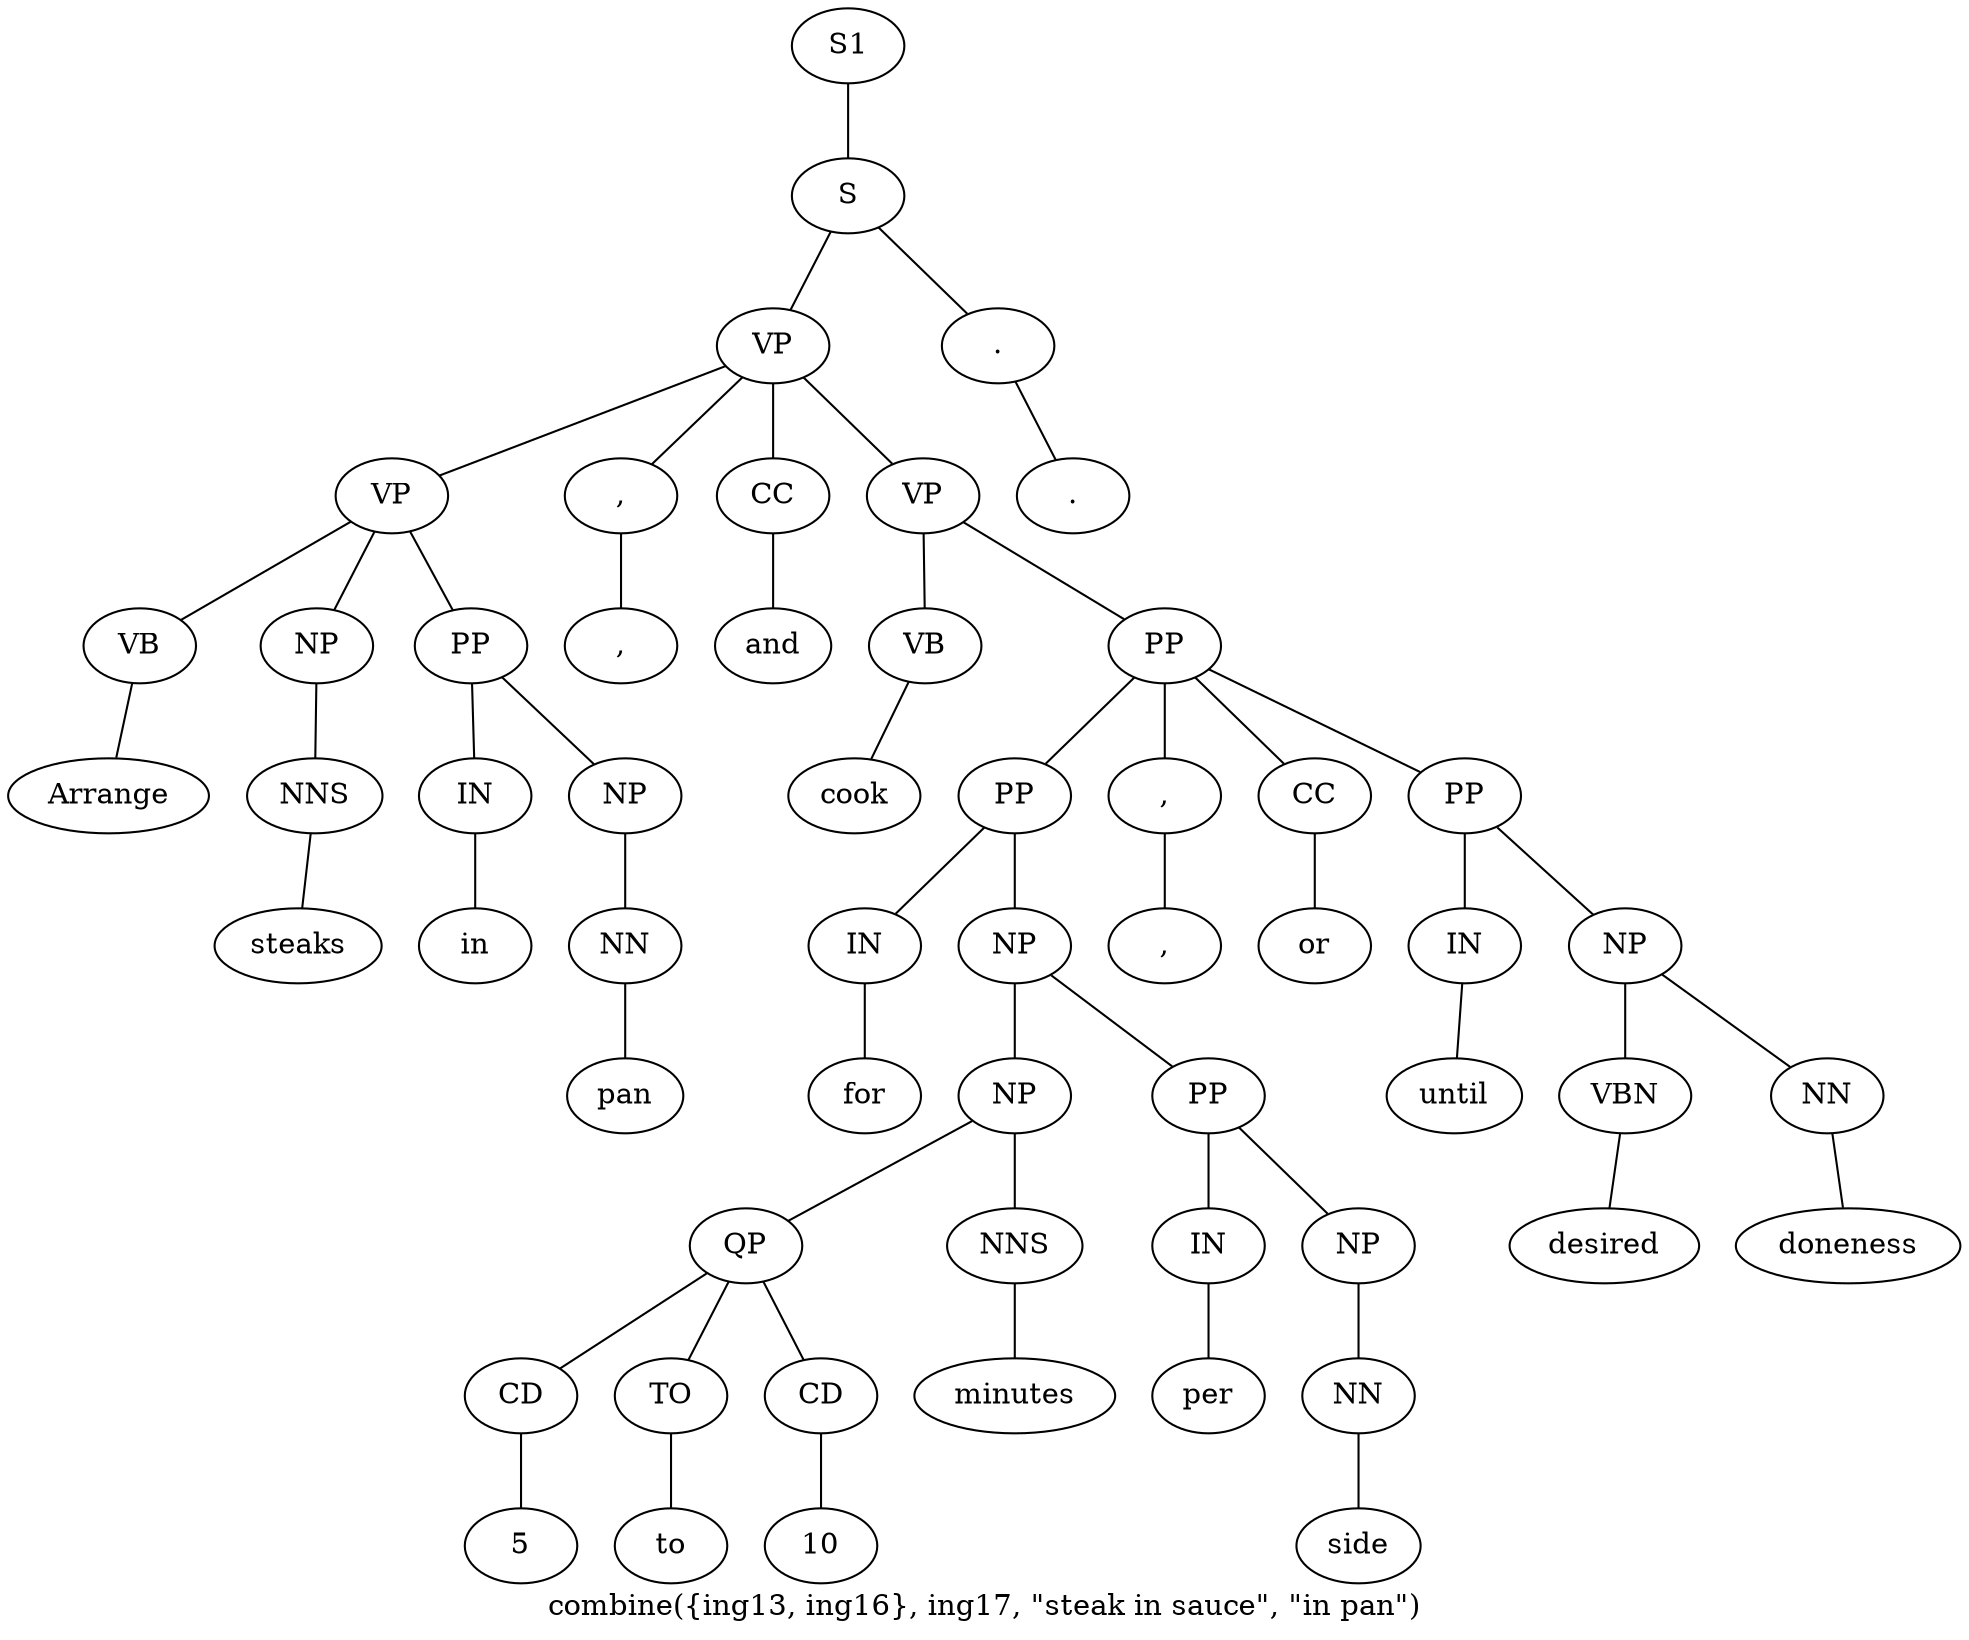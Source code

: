 graph SyntaxGraph {
	label = "combine({ing13, ing16}, ing17, \"steak in sauce\", \"in pan\")";
	Node0 [label="S1"];
	Node1 [label="S"];
	Node2 [label="VP"];
	Node3 [label="VP"];
	Node4 [label="VB"];
	Node5 [label="Arrange"];
	Node6 [label="NP"];
	Node7 [label="NNS"];
	Node8 [label="steaks"];
	Node9 [label="PP"];
	Node10 [label="IN"];
	Node11 [label="in"];
	Node12 [label="NP"];
	Node13 [label="NN"];
	Node14 [label="pan"];
	Node15 [label=","];
	Node16 [label=","];
	Node17 [label="CC"];
	Node18 [label="and"];
	Node19 [label="VP"];
	Node20 [label="VB"];
	Node21 [label="cook"];
	Node22 [label="PP"];
	Node23 [label="PP"];
	Node24 [label="IN"];
	Node25 [label="for"];
	Node26 [label="NP"];
	Node27 [label="NP"];
	Node28 [label="QP"];
	Node29 [label="CD"];
	Node30 [label="5"];
	Node31 [label="TO"];
	Node32 [label="to"];
	Node33 [label="CD"];
	Node34 [label="10"];
	Node35 [label="NNS"];
	Node36 [label="minutes"];
	Node37 [label="PP"];
	Node38 [label="IN"];
	Node39 [label="per"];
	Node40 [label="NP"];
	Node41 [label="NN"];
	Node42 [label="side"];
	Node43 [label=","];
	Node44 [label=","];
	Node45 [label="CC"];
	Node46 [label="or"];
	Node47 [label="PP"];
	Node48 [label="IN"];
	Node49 [label="until"];
	Node50 [label="NP"];
	Node51 [label="VBN"];
	Node52 [label="desired"];
	Node53 [label="NN"];
	Node54 [label="doneness"];
	Node55 [label="."];
	Node56 [label="."];

	Node0 -- Node1;
	Node1 -- Node2;
	Node1 -- Node55;
	Node2 -- Node3;
	Node2 -- Node15;
	Node2 -- Node17;
	Node2 -- Node19;
	Node3 -- Node4;
	Node3 -- Node6;
	Node3 -- Node9;
	Node4 -- Node5;
	Node6 -- Node7;
	Node7 -- Node8;
	Node9 -- Node10;
	Node9 -- Node12;
	Node10 -- Node11;
	Node12 -- Node13;
	Node13 -- Node14;
	Node15 -- Node16;
	Node17 -- Node18;
	Node19 -- Node20;
	Node19 -- Node22;
	Node20 -- Node21;
	Node22 -- Node23;
	Node22 -- Node43;
	Node22 -- Node45;
	Node22 -- Node47;
	Node23 -- Node24;
	Node23 -- Node26;
	Node24 -- Node25;
	Node26 -- Node27;
	Node26 -- Node37;
	Node27 -- Node28;
	Node27 -- Node35;
	Node28 -- Node29;
	Node28 -- Node31;
	Node28 -- Node33;
	Node29 -- Node30;
	Node31 -- Node32;
	Node33 -- Node34;
	Node35 -- Node36;
	Node37 -- Node38;
	Node37 -- Node40;
	Node38 -- Node39;
	Node40 -- Node41;
	Node41 -- Node42;
	Node43 -- Node44;
	Node45 -- Node46;
	Node47 -- Node48;
	Node47 -- Node50;
	Node48 -- Node49;
	Node50 -- Node51;
	Node50 -- Node53;
	Node51 -- Node52;
	Node53 -- Node54;
	Node55 -- Node56;
}